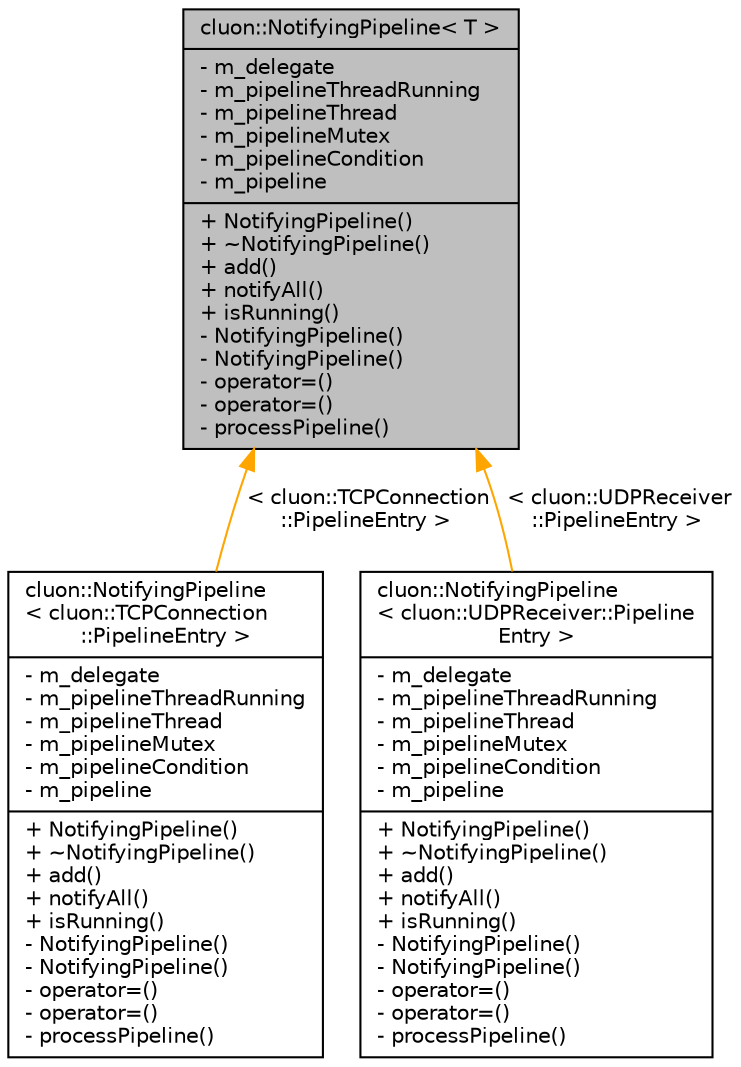 digraph "cluon::NotifyingPipeline&lt; T &gt;"
{
 // LATEX_PDF_SIZE
  edge [fontname="Helvetica",fontsize="10",labelfontname="Helvetica",labelfontsize="10"];
  node [fontname="Helvetica",fontsize="10",shape=record];
  Node1 [label="{cluon::NotifyingPipeline\< T \>\n|- m_delegate\l- m_pipelineThreadRunning\l- m_pipelineThread\l- m_pipelineMutex\l- m_pipelineCondition\l- m_pipeline\l|+ NotifyingPipeline()\l+ ~NotifyingPipeline()\l+ add()\l+ notifyAll()\l+ isRunning()\l- NotifyingPipeline()\l- NotifyingPipeline()\l- operator=()\l- operator=()\l- processPipeline()\l}",height=0.2,width=0.4,color="black", fillcolor="grey75", style="filled", fontcolor="black",tooltip=" "];
  Node1 -> Node2 [dir="back",color="orange",fontsize="10",style="solid",label=" \< cluon::TCPConnection\l::PipelineEntry \>" ,fontname="Helvetica"];
  Node2 [label="{cluon::NotifyingPipeline\l\< cluon::TCPConnection\l::PipelineEntry \>\n|- m_delegate\l- m_pipelineThreadRunning\l- m_pipelineThread\l- m_pipelineMutex\l- m_pipelineCondition\l- m_pipeline\l|+ NotifyingPipeline()\l+ ~NotifyingPipeline()\l+ add()\l+ notifyAll()\l+ isRunning()\l- NotifyingPipeline()\l- NotifyingPipeline()\l- operator=()\l- operator=()\l- processPipeline()\l}",height=0.2,width=0.4,color="black", fillcolor="white", style="filled",URL="$classcluon_1_1NotifyingPipeline.html",tooltip=" "];
  Node1 -> Node3 [dir="back",color="orange",fontsize="10",style="solid",label=" \< cluon::UDPReceiver\l::PipelineEntry \>" ,fontname="Helvetica"];
  Node3 [label="{cluon::NotifyingPipeline\l\< cluon::UDPReceiver::Pipeline\lEntry \>\n|- m_delegate\l- m_pipelineThreadRunning\l- m_pipelineThread\l- m_pipelineMutex\l- m_pipelineCondition\l- m_pipeline\l|+ NotifyingPipeline()\l+ ~NotifyingPipeline()\l+ add()\l+ notifyAll()\l+ isRunning()\l- NotifyingPipeline()\l- NotifyingPipeline()\l- operator=()\l- operator=()\l- processPipeline()\l}",height=0.2,width=0.4,color="black", fillcolor="white", style="filled",URL="$classcluon_1_1NotifyingPipeline.html",tooltip=" "];
}
